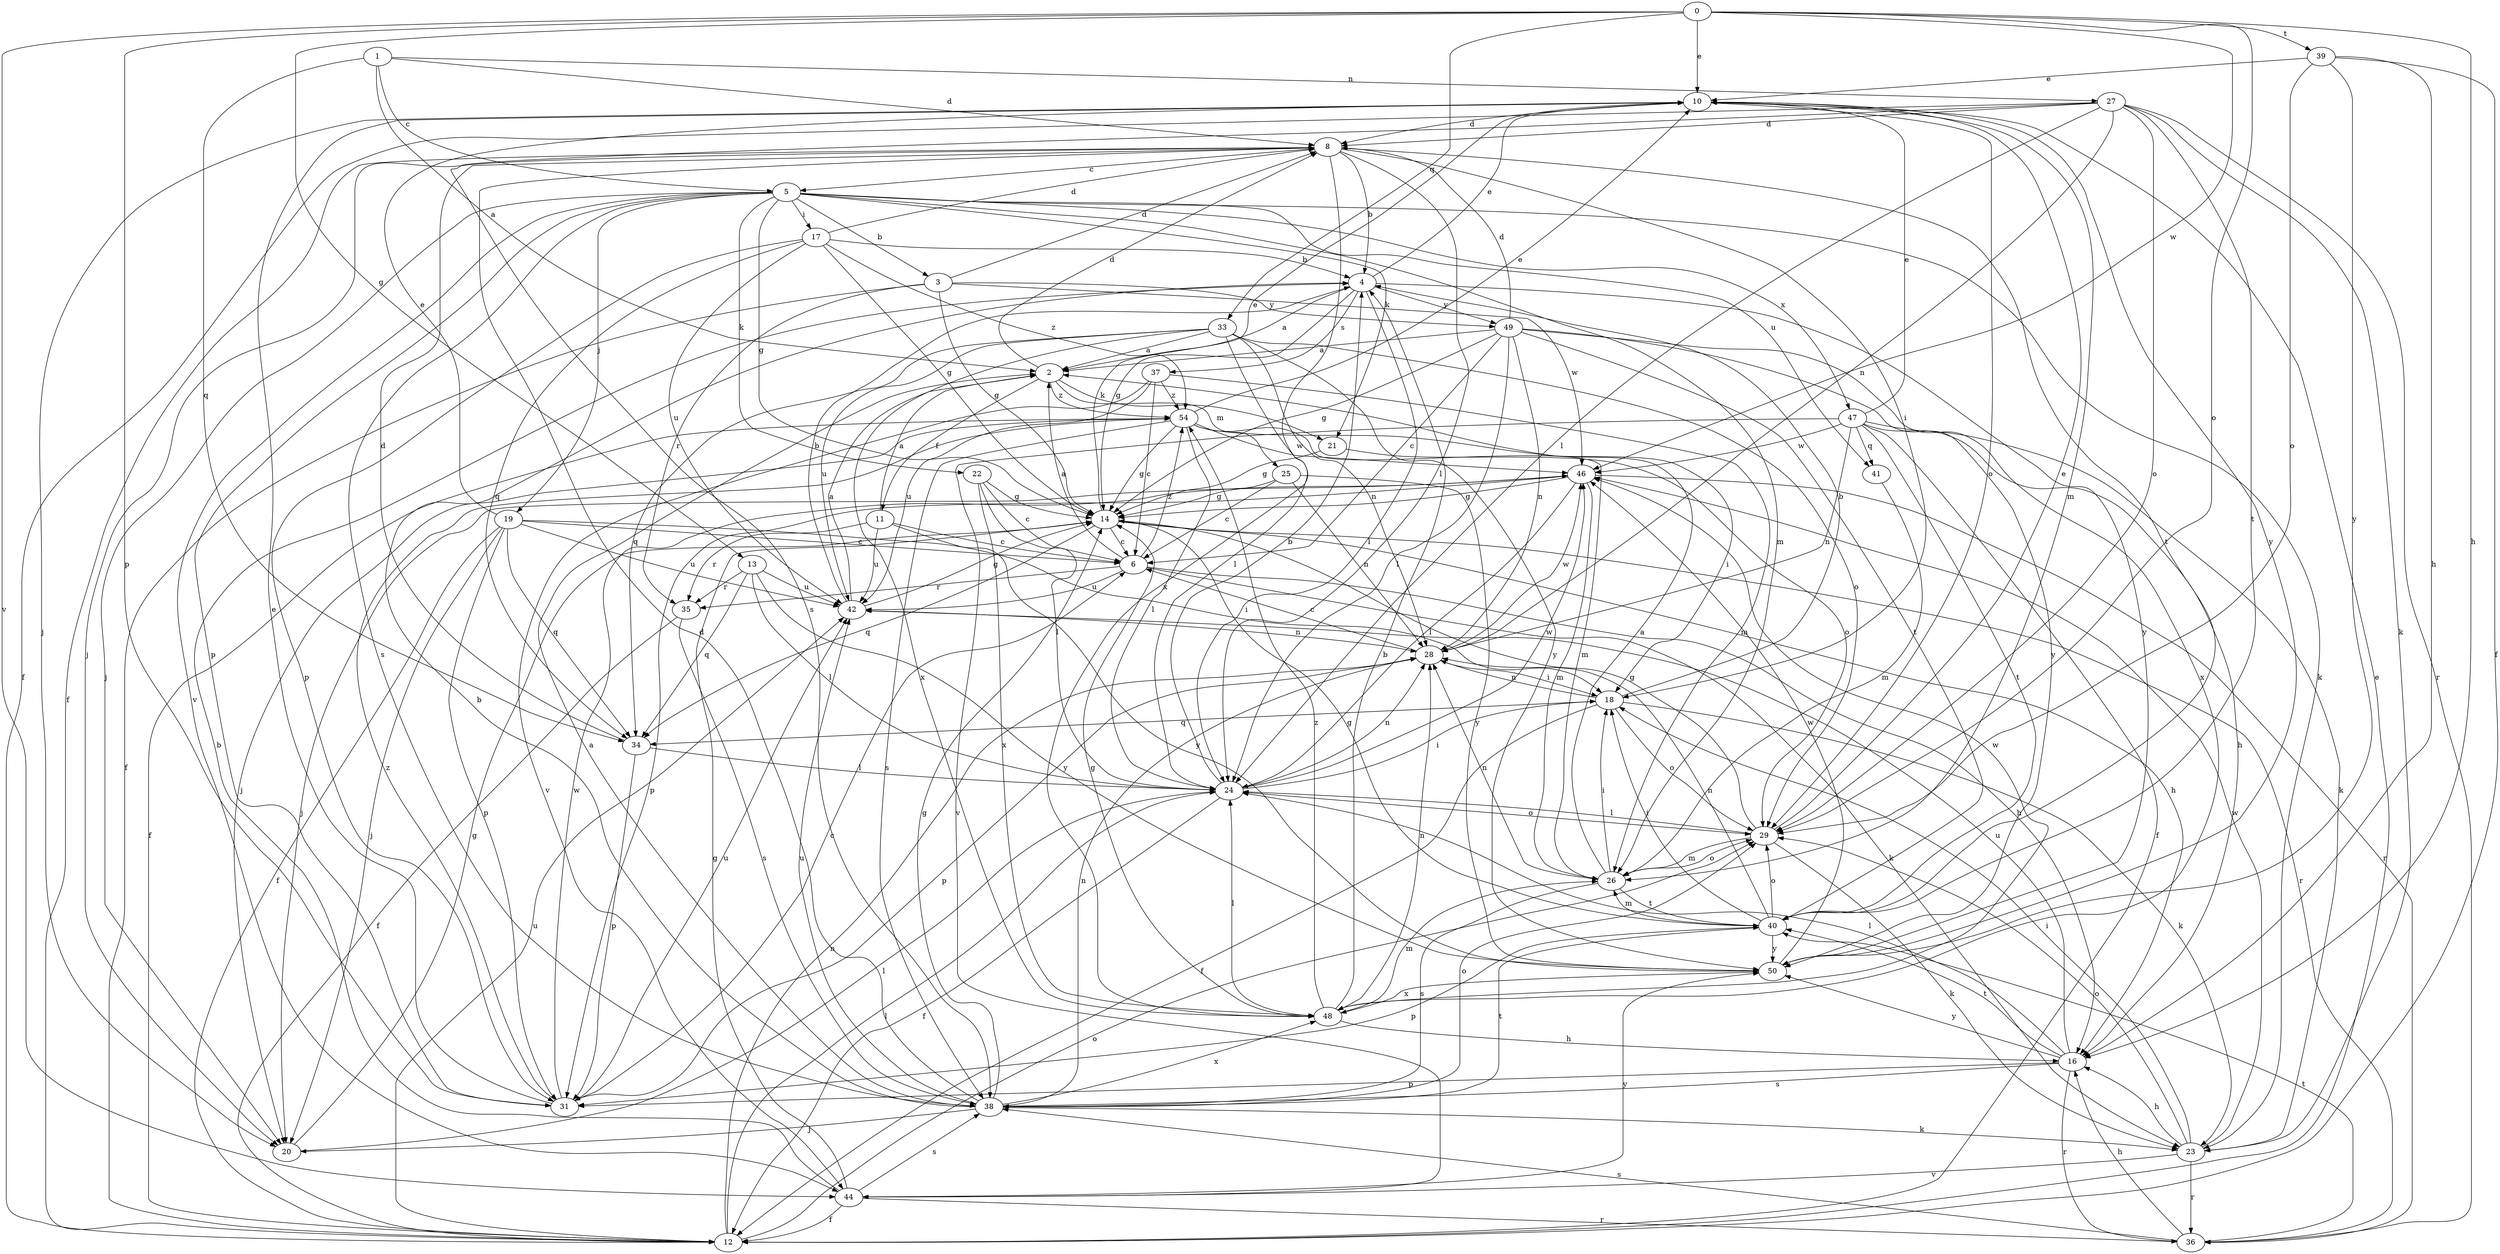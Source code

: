 strict digraph  {
0;
1;
2;
3;
4;
5;
6;
8;
10;
11;
12;
13;
14;
16;
17;
18;
19;
20;
21;
22;
23;
24;
25;
26;
27;
28;
29;
31;
33;
34;
35;
36;
37;
38;
39;
40;
41;
42;
44;
46;
47;
48;
49;
50;
54;
0 -> 10  [label=e];
0 -> 13  [label=g];
0 -> 16  [label=h];
0 -> 29  [label=o];
0 -> 31  [label=p];
0 -> 33  [label=q];
0 -> 39  [label=t];
0 -> 44  [label=v];
0 -> 46  [label=w];
1 -> 2  [label=a];
1 -> 5  [label=c];
1 -> 8  [label=d];
1 -> 27  [label=n];
1 -> 34  [label=q];
2 -> 8  [label=d];
2 -> 11  [label=f];
2 -> 21  [label=k];
2 -> 25  [label=m];
2 -> 54  [label=z];
3 -> 8  [label=d];
3 -> 12  [label=f];
3 -> 14  [label=g];
3 -> 35  [label=r];
3 -> 46  [label=w];
3 -> 49  [label=y];
4 -> 2  [label=a];
4 -> 10  [label=e];
4 -> 14  [label=g];
4 -> 24  [label=l];
4 -> 37  [label=s];
4 -> 49  [label=y];
4 -> 50  [label=y];
5 -> 3  [label=b];
5 -> 14  [label=g];
5 -> 17  [label=i];
5 -> 19  [label=j];
5 -> 20  [label=j];
5 -> 21  [label=k];
5 -> 22  [label=k];
5 -> 23  [label=k];
5 -> 26  [label=m];
5 -> 31  [label=p];
5 -> 38  [label=s];
5 -> 41  [label=u];
5 -> 44  [label=v];
5 -> 47  [label=x];
6 -> 2  [label=a];
6 -> 16  [label=h];
6 -> 23  [label=k];
6 -> 35  [label=r];
6 -> 42  [label=u];
6 -> 54  [label=z];
8 -> 4  [label=b];
8 -> 5  [label=c];
8 -> 12  [label=f];
8 -> 18  [label=i];
8 -> 20  [label=j];
8 -> 24  [label=l];
8 -> 40  [label=t];
8 -> 48  [label=x];
10 -> 8  [label=d];
10 -> 20  [label=j];
10 -> 26  [label=m];
10 -> 29  [label=o];
10 -> 50  [label=y];
11 -> 2  [label=a];
11 -> 6  [label=c];
11 -> 35  [label=r];
11 -> 42  [label=u];
11 -> 50  [label=y];
12 -> 10  [label=e];
12 -> 24  [label=l];
12 -> 28  [label=n];
12 -> 29  [label=o];
12 -> 42  [label=u];
13 -> 24  [label=l];
13 -> 34  [label=q];
13 -> 35  [label=r];
13 -> 42  [label=u];
13 -> 50  [label=y];
14 -> 6  [label=c];
14 -> 10  [label=e];
14 -> 16  [label=h];
14 -> 34  [label=q];
14 -> 36  [label=r];
16 -> 24  [label=l];
16 -> 31  [label=p];
16 -> 36  [label=r];
16 -> 38  [label=s];
16 -> 40  [label=t];
16 -> 42  [label=u];
16 -> 50  [label=y];
17 -> 4  [label=b];
17 -> 8  [label=d];
17 -> 14  [label=g];
17 -> 31  [label=p];
17 -> 34  [label=q];
17 -> 42  [label=u];
17 -> 54  [label=z];
18 -> 4  [label=b];
18 -> 12  [label=f];
18 -> 23  [label=k];
18 -> 28  [label=n];
18 -> 29  [label=o];
18 -> 34  [label=q];
19 -> 6  [label=c];
19 -> 10  [label=e];
19 -> 12  [label=f];
19 -> 18  [label=i];
19 -> 20  [label=j];
19 -> 31  [label=p];
19 -> 34  [label=q];
19 -> 42  [label=u];
20 -> 14  [label=g];
20 -> 24  [label=l];
21 -> 14  [label=g];
21 -> 29  [label=o];
22 -> 6  [label=c];
22 -> 14  [label=g];
22 -> 24  [label=l];
22 -> 48  [label=x];
23 -> 16  [label=h];
23 -> 18  [label=i];
23 -> 29  [label=o];
23 -> 36  [label=r];
23 -> 44  [label=v];
23 -> 46  [label=w];
24 -> 4  [label=b];
24 -> 12  [label=f];
24 -> 18  [label=i];
24 -> 28  [label=n];
24 -> 29  [label=o];
24 -> 46  [label=w];
25 -> 6  [label=c];
25 -> 14  [label=g];
25 -> 28  [label=n];
25 -> 50  [label=y];
26 -> 2  [label=a];
26 -> 18  [label=i];
26 -> 28  [label=n];
26 -> 29  [label=o];
26 -> 38  [label=s];
26 -> 40  [label=t];
27 -> 8  [label=d];
27 -> 12  [label=f];
27 -> 23  [label=k];
27 -> 24  [label=l];
27 -> 28  [label=n];
27 -> 29  [label=o];
27 -> 36  [label=r];
27 -> 38  [label=s];
27 -> 40  [label=t];
28 -> 6  [label=c];
28 -> 18  [label=i];
28 -> 31  [label=p];
28 -> 46  [label=w];
29 -> 10  [label=e];
29 -> 14  [label=g];
29 -> 23  [label=k];
29 -> 24  [label=l];
29 -> 26  [label=m];
31 -> 6  [label=c];
31 -> 10  [label=e];
31 -> 42  [label=u];
31 -> 46  [label=w];
31 -> 54  [label=z];
33 -> 2  [label=a];
33 -> 24  [label=l];
33 -> 28  [label=n];
33 -> 29  [label=o];
33 -> 34  [label=q];
33 -> 42  [label=u];
33 -> 48  [label=x];
33 -> 50  [label=y];
34 -> 8  [label=d];
34 -> 24  [label=l];
34 -> 31  [label=p];
35 -> 12  [label=f];
35 -> 38  [label=s];
36 -> 16  [label=h];
36 -> 38  [label=s];
36 -> 40  [label=t];
37 -> 6  [label=c];
37 -> 26  [label=m];
37 -> 42  [label=u];
37 -> 44  [label=v];
37 -> 54  [label=z];
38 -> 2  [label=a];
38 -> 4  [label=b];
38 -> 8  [label=d];
38 -> 14  [label=g];
38 -> 20  [label=j];
38 -> 23  [label=k];
38 -> 28  [label=n];
38 -> 29  [label=o];
38 -> 40  [label=t];
38 -> 42  [label=u];
38 -> 48  [label=x];
39 -> 10  [label=e];
39 -> 12  [label=f];
39 -> 16  [label=h];
39 -> 29  [label=o];
39 -> 50  [label=y];
40 -> 14  [label=g];
40 -> 18  [label=i];
40 -> 26  [label=m];
40 -> 28  [label=n];
40 -> 29  [label=o];
40 -> 31  [label=p];
40 -> 50  [label=y];
41 -> 26  [label=m];
42 -> 2  [label=a];
42 -> 4  [label=b];
42 -> 14  [label=g];
42 -> 28  [label=n];
44 -> 4  [label=b];
44 -> 12  [label=f];
44 -> 14  [label=g];
44 -> 36  [label=r];
44 -> 38  [label=s];
44 -> 50  [label=y];
46 -> 14  [label=g];
46 -> 20  [label=j];
46 -> 24  [label=l];
46 -> 26  [label=m];
46 -> 31  [label=p];
46 -> 36  [label=r];
47 -> 10  [label=e];
47 -> 12  [label=f];
47 -> 16  [label=h];
47 -> 23  [label=k];
47 -> 28  [label=n];
47 -> 40  [label=t];
47 -> 44  [label=v];
47 -> 46  [label=w];
47 -> 41  [label=q];
48 -> 4  [label=b];
48 -> 14  [label=g];
48 -> 16  [label=h];
48 -> 24  [label=l];
48 -> 26  [label=m];
48 -> 28  [label=n];
48 -> 46  [label=w];
48 -> 54  [label=z];
49 -> 2  [label=a];
49 -> 6  [label=c];
49 -> 8  [label=d];
49 -> 14  [label=g];
49 -> 24  [label=l];
49 -> 28  [label=n];
49 -> 40  [label=t];
49 -> 48  [label=x];
49 -> 50  [label=y];
50 -> 46  [label=w];
50 -> 48  [label=x];
54 -> 10  [label=e];
54 -> 12  [label=f];
54 -> 14  [label=g];
54 -> 18  [label=i];
54 -> 20  [label=j];
54 -> 24  [label=l];
54 -> 26  [label=m];
54 -> 38  [label=s];
54 -> 46  [label=w];
}
